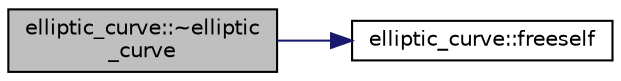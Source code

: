 digraph "elliptic_curve::~elliptic_curve"
{
  edge [fontname="Helvetica",fontsize="10",labelfontname="Helvetica",labelfontsize="10"];
  node [fontname="Helvetica",fontsize="10",shape=record];
  rankdir="LR";
  Node3 [label="elliptic_curve::~elliptic\l_curve",height=0.2,width=0.4,color="black", fillcolor="grey75", style="filled", fontcolor="black"];
  Node3 -> Node4 [color="midnightblue",fontsize="10",style="solid",fontname="Helvetica"];
  Node4 [label="elliptic_curve::freeself",height=0.2,width=0.4,color="black", fillcolor="white", style="filled",URL="$d3/dea/classelliptic__curve.html#af552b2de089253cf968d1dcf63394d18"];
}
